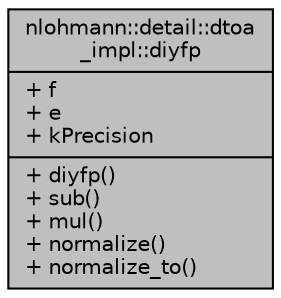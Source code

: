 digraph "nlohmann::detail::dtoa_impl::diyfp"
{
 // INTERACTIVE_SVG=YES
 // LATEX_PDF_SIZE
  edge [fontname="Helvetica",fontsize="10",labelfontname="Helvetica",labelfontsize="10"];
  node [fontname="Helvetica",fontsize="10",shape=record];
  Node1 [label="{nlohmann::detail::dtoa\l_impl::diyfp\n|+ f\l+ e\l+ kPrecision\l|+ diyfp()\l+ sub()\l+ mul()\l+ normalize()\l+ normalize_to()\l}",height=0.2,width=0.4,color="black", fillcolor="grey75", style="filled", fontcolor="black",tooltip=" "];
}
